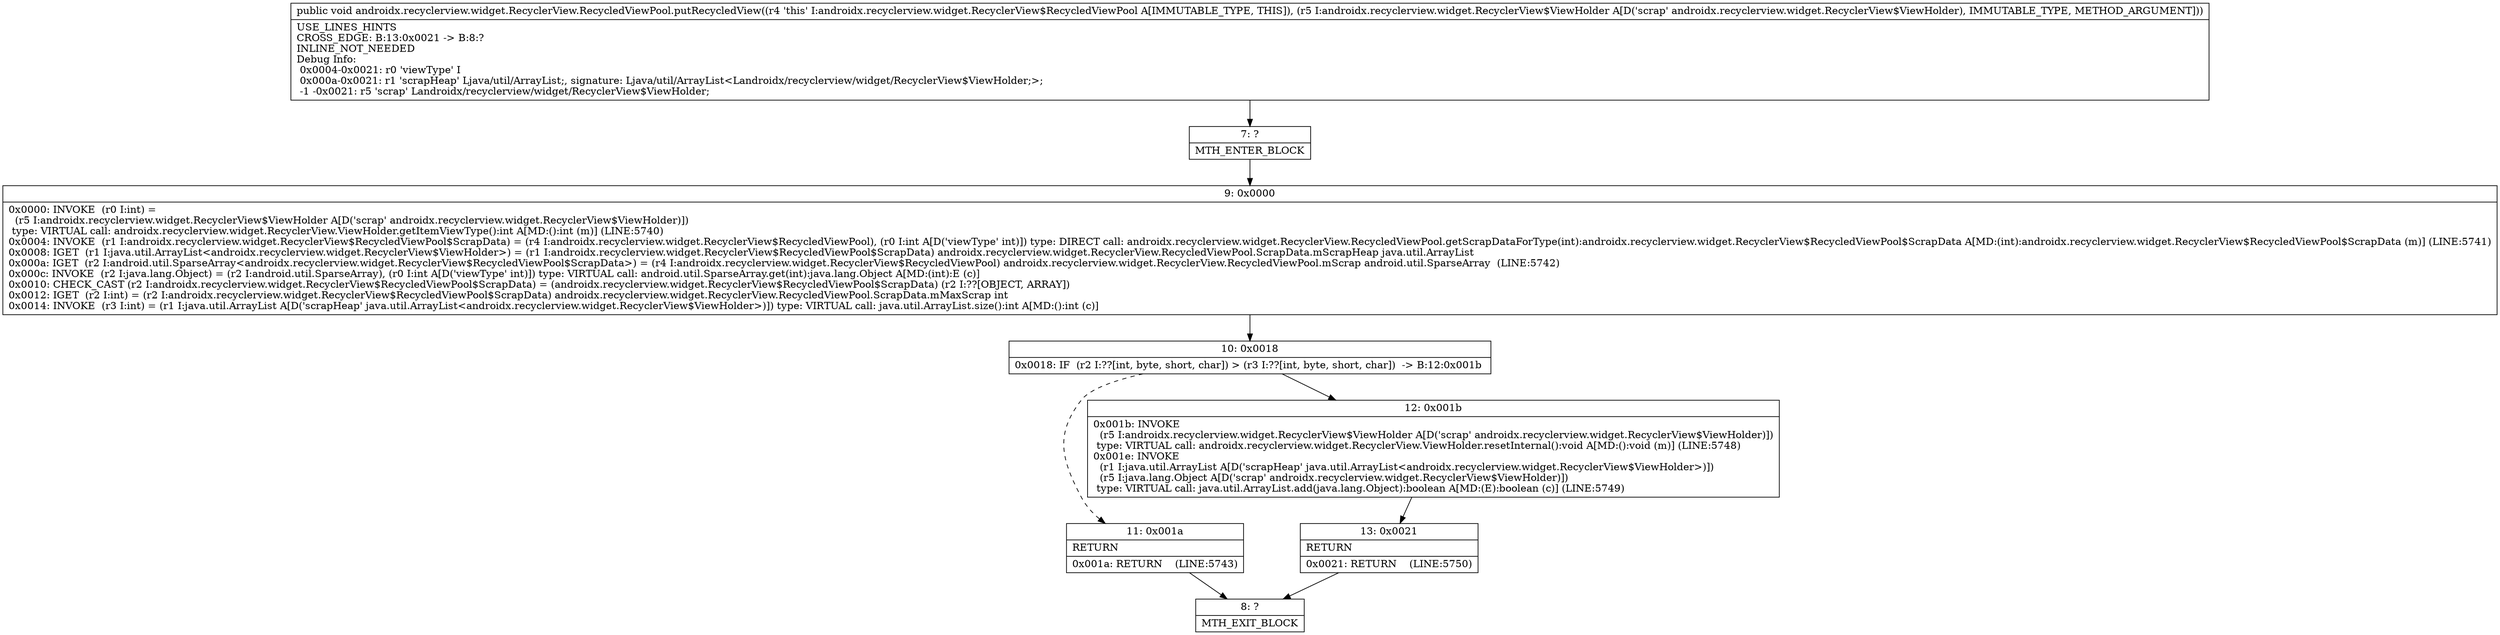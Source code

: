 digraph "CFG forandroidx.recyclerview.widget.RecyclerView.RecycledViewPool.putRecycledView(Landroidx\/recyclerview\/widget\/RecyclerView$ViewHolder;)V" {
Node_7 [shape=record,label="{7\:\ ?|MTH_ENTER_BLOCK\l}"];
Node_9 [shape=record,label="{9\:\ 0x0000|0x0000: INVOKE  (r0 I:int) = \l  (r5 I:androidx.recyclerview.widget.RecyclerView$ViewHolder A[D('scrap' androidx.recyclerview.widget.RecyclerView$ViewHolder)])\l type: VIRTUAL call: androidx.recyclerview.widget.RecyclerView.ViewHolder.getItemViewType():int A[MD:():int (m)] (LINE:5740)\l0x0004: INVOKE  (r1 I:androidx.recyclerview.widget.RecyclerView$RecycledViewPool$ScrapData) = (r4 I:androidx.recyclerview.widget.RecyclerView$RecycledViewPool), (r0 I:int A[D('viewType' int)]) type: DIRECT call: androidx.recyclerview.widget.RecyclerView.RecycledViewPool.getScrapDataForType(int):androidx.recyclerview.widget.RecyclerView$RecycledViewPool$ScrapData A[MD:(int):androidx.recyclerview.widget.RecyclerView$RecycledViewPool$ScrapData (m)] (LINE:5741)\l0x0008: IGET  (r1 I:java.util.ArrayList\<androidx.recyclerview.widget.RecyclerView$ViewHolder\>) = (r1 I:androidx.recyclerview.widget.RecyclerView$RecycledViewPool$ScrapData) androidx.recyclerview.widget.RecyclerView.RecycledViewPool.ScrapData.mScrapHeap java.util.ArrayList \l0x000a: IGET  (r2 I:android.util.SparseArray\<androidx.recyclerview.widget.RecyclerView$RecycledViewPool$ScrapData\>) = (r4 I:androidx.recyclerview.widget.RecyclerView$RecycledViewPool) androidx.recyclerview.widget.RecyclerView.RecycledViewPool.mScrap android.util.SparseArray  (LINE:5742)\l0x000c: INVOKE  (r2 I:java.lang.Object) = (r2 I:android.util.SparseArray), (r0 I:int A[D('viewType' int)]) type: VIRTUAL call: android.util.SparseArray.get(int):java.lang.Object A[MD:(int):E (c)]\l0x0010: CHECK_CAST (r2 I:androidx.recyclerview.widget.RecyclerView$RecycledViewPool$ScrapData) = (androidx.recyclerview.widget.RecyclerView$RecycledViewPool$ScrapData) (r2 I:??[OBJECT, ARRAY]) \l0x0012: IGET  (r2 I:int) = (r2 I:androidx.recyclerview.widget.RecyclerView$RecycledViewPool$ScrapData) androidx.recyclerview.widget.RecyclerView.RecycledViewPool.ScrapData.mMaxScrap int \l0x0014: INVOKE  (r3 I:int) = (r1 I:java.util.ArrayList A[D('scrapHeap' java.util.ArrayList\<androidx.recyclerview.widget.RecyclerView$ViewHolder\>)]) type: VIRTUAL call: java.util.ArrayList.size():int A[MD:():int (c)]\l}"];
Node_10 [shape=record,label="{10\:\ 0x0018|0x0018: IF  (r2 I:??[int, byte, short, char]) \> (r3 I:??[int, byte, short, char])  \-\> B:12:0x001b \l}"];
Node_11 [shape=record,label="{11\:\ 0x001a|RETURN\l|0x001a: RETURN    (LINE:5743)\l}"];
Node_8 [shape=record,label="{8\:\ ?|MTH_EXIT_BLOCK\l}"];
Node_12 [shape=record,label="{12\:\ 0x001b|0x001b: INVOKE  \l  (r5 I:androidx.recyclerview.widget.RecyclerView$ViewHolder A[D('scrap' androidx.recyclerview.widget.RecyclerView$ViewHolder)])\l type: VIRTUAL call: androidx.recyclerview.widget.RecyclerView.ViewHolder.resetInternal():void A[MD:():void (m)] (LINE:5748)\l0x001e: INVOKE  \l  (r1 I:java.util.ArrayList A[D('scrapHeap' java.util.ArrayList\<androidx.recyclerview.widget.RecyclerView$ViewHolder\>)])\l  (r5 I:java.lang.Object A[D('scrap' androidx.recyclerview.widget.RecyclerView$ViewHolder)])\l type: VIRTUAL call: java.util.ArrayList.add(java.lang.Object):boolean A[MD:(E):boolean (c)] (LINE:5749)\l}"];
Node_13 [shape=record,label="{13\:\ 0x0021|RETURN\l|0x0021: RETURN    (LINE:5750)\l}"];
MethodNode[shape=record,label="{public void androidx.recyclerview.widget.RecyclerView.RecycledViewPool.putRecycledView((r4 'this' I:androidx.recyclerview.widget.RecyclerView$RecycledViewPool A[IMMUTABLE_TYPE, THIS]), (r5 I:androidx.recyclerview.widget.RecyclerView$ViewHolder A[D('scrap' androidx.recyclerview.widget.RecyclerView$ViewHolder), IMMUTABLE_TYPE, METHOD_ARGUMENT]))  | USE_LINES_HINTS\lCROSS_EDGE: B:13:0x0021 \-\> B:8:?\lINLINE_NOT_NEEDED\lDebug Info:\l  0x0004\-0x0021: r0 'viewType' I\l  0x000a\-0x0021: r1 'scrapHeap' Ljava\/util\/ArrayList;, signature: Ljava\/util\/ArrayList\<Landroidx\/recyclerview\/widget\/RecyclerView$ViewHolder;\>;\l  \-1 \-0x0021: r5 'scrap' Landroidx\/recyclerview\/widget\/RecyclerView$ViewHolder;\l}"];
MethodNode -> Node_7;Node_7 -> Node_9;
Node_9 -> Node_10;
Node_10 -> Node_11[style=dashed];
Node_10 -> Node_12;
Node_11 -> Node_8;
Node_12 -> Node_13;
Node_13 -> Node_8;
}

